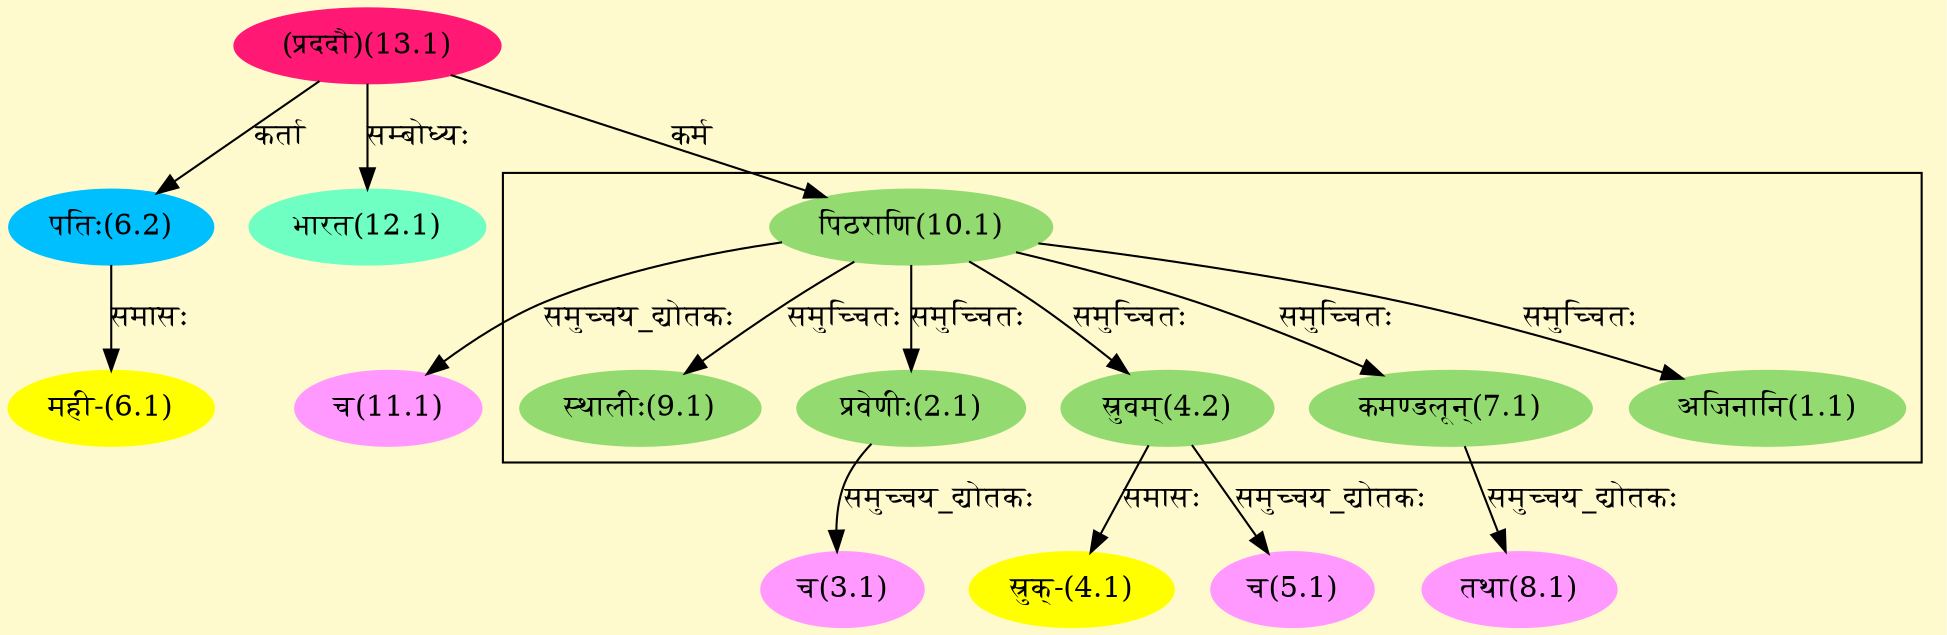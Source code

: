 digraph G{
rankdir=BT;
 compound=true;
 bgcolor="lemonchiffon1";

subgraph cluster_1{
Node1_1 [style=filled, color="#93DB70" label = "अजिनानि(1.1)"]
Node10_1 [style=filled, color="#93DB70" label = "पिठराणि(10.1)"]
Node2_1 [style=filled, color="#93DB70" label = "प्रवेणीः(2.1)"]
Node4_2 [style=filled, color="#93DB70" label = "स्रुवम्(4.2)"]
Node7_1 [style=filled, color="#93DB70" label = "कमण्डलून्(7.1)"]
Node9_1 [style=filled, color="#93DB70" label = "स्थालीः(9.1)"]

}
Node3_1 [style=filled, color="#FF99FF" label = "च(3.1)"]
Node2_1 [style=filled, color="#93DB70" label = "प्रवेणीः(2.1)"]
Node4_1 [style=filled, color="#FFFF00" label = "स्रुक्-(4.1)"]
Node4_2 [style=filled, color="#93DB70" label = "स्रुवम्(4.2)"]
Node5_1 [style=filled, color="#FF99FF" label = "च(5.1)"]
Node6_1 [style=filled, color="#FFFF00" label = "मही-(6.1)"]
Node6_2 [style=filled, color="#00BFFF" label = "पतिः(6.2)"]
Node13_1 [style=filled, color="#FF1975" label = "(प्रददौ)(13.1)"]
Node8_1 [style=filled, color="#FF99FF" label = "तथा(8.1)"]
Node7_1 [style=filled, color="#93DB70" label = "कमण्डलून्(7.1)"]
Node10_1 [style=filled, color="#93DB70" label = "पिठराणि(10.1)"]
Node11_1 [style=filled, color="#FF99FF" label = "च(11.1)"]
Node12_1 [style=filled, color="#6FFFC3" label = "भारत(12.1)"]
/* Start of Relations section */

Node1_1 -> Node10_1 [  label="समुच्चितः"  dir="back" ]
Node2_1 -> Node10_1 [  label="समुच्चितः"  dir="back" ]
Node3_1 -> Node2_1 [  label="समुच्चय_द्योतकः"  dir="back" ]
Node4_1 -> Node4_2 [  label="समासः"  dir="back" ]
Node4_2 -> Node10_1 [  label="समुच्चितः"  dir="back" ]
Node5_1 -> Node4_2 [  label="समुच्चय_द्योतकः"  dir="back" ]
Node6_1 -> Node6_2 [  label="समासः"  dir="back" ]
Node6_2 -> Node13_1 [  label="कर्ता"  dir="back" ]
Node7_1 -> Node10_1 [  label="समुच्चितः"  dir="back" ]
Node8_1 -> Node7_1 [  label="समुच्चय_द्योतकः"  dir="back" ]
Node9_1 -> Node10_1 [  label="समुच्चितः"  dir="back" ]
Node10_1 -> Node13_1 [  label="कर्म"  dir="back" ]
Node11_1 -> Node10_1 [  label="समुच्चय_द्योतकः"  dir="back" ]
Node12_1 -> Node13_1 [  label="सम्बोध्यः"  dir="back" ]
}
